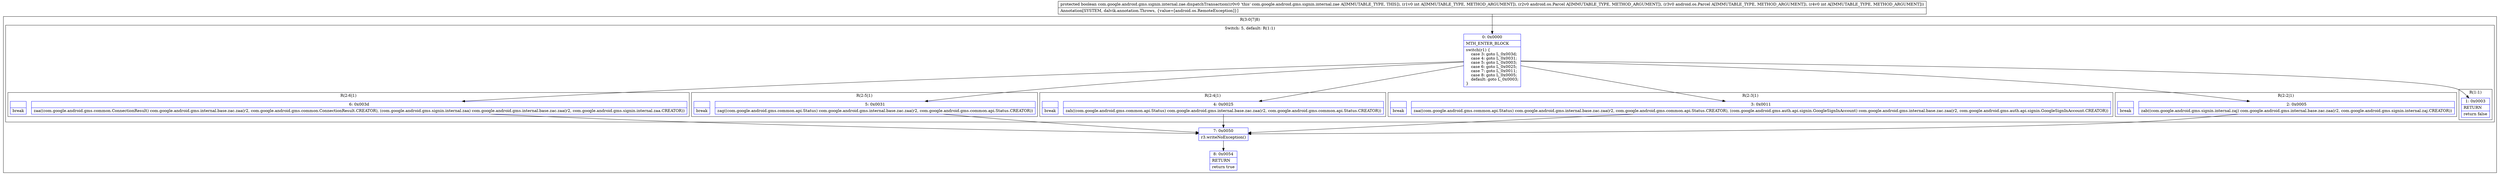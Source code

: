 digraph "CFG forcom.google.android.gms.signin.internal.zae.dispatchTransaction(ILandroid\/os\/Parcel;Landroid\/os\/Parcel;I)Z" {
subgraph cluster_Region_74203568 {
label = "R(3:0|7|8)";
node [shape=record,color=blue];
subgraph cluster_SwitchRegion_214217289 {
label = "Switch: 5, default: R(1:1)";
node [shape=record,color=blue];
Node_0 [shape=record,label="{0\:\ 0x0000|MTH_ENTER_BLOCK\l|switch(r1) \{\l    case 3: goto L_0x003d;\l    case 4: goto L_0x0031;\l    case 5: goto L_0x0003;\l    case 6: goto L_0x0025;\l    case 7: goto L_0x0011;\l    case 8: goto L_0x0005;\l    default: goto L_0x0003;\l\}\l}"];
subgraph cluster_Region_226190269 {
label = "R(2:6|1)";
node [shape=record,color=blue];
Node_6 [shape=record,label="{6\:\ 0x003d|zaa((com.google.android.gms.common.ConnectionResult) com.google.android.gms.internal.base.zac.zaa(r2, com.google.android.gms.common.ConnectionResult.CREATOR), (com.google.android.gms.signin.internal.zaa) com.google.android.gms.internal.base.zac.zaa(r2, com.google.android.gms.signin.internal.zaa.CREATOR))\l}"];
Node_InsnContainer_255144406 [shape=record,label="{|break\l}"];
}
subgraph cluster_Region_1764921409 {
label = "R(2:5|1)";
node [shape=record,color=blue];
Node_5 [shape=record,label="{5\:\ 0x0031|zag((com.google.android.gms.common.api.Status) com.google.android.gms.internal.base.zac.zaa(r2, com.google.android.gms.common.api.Status.CREATOR))\l}"];
Node_InsnContainer_1078800852 [shape=record,label="{|break\l}"];
}
subgraph cluster_Region_385733867 {
label = "R(2:4|1)";
node [shape=record,color=blue];
Node_4 [shape=record,label="{4\:\ 0x0025|zah((com.google.android.gms.common.api.Status) com.google.android.gms.internal.base.zac.zaa(r2, com.google.android.gms.common.api.Status.CREATOR))\l}"];
Node_InsnContainer_820051043 [shape=record,label="{|break\l}"];
}
subgraph cluster_Region_1303237286 {
label = "R(2:3|1)";
node [shape=record,color=blue];
Node_3 [shape=record,label="{3\:\ 0x0011|zaa((com.google.android.gms.common.api.Status) com.google.android.gms.internal.base.zac.zaa(r2, com.google.android.gms.common.api.Status.CREATOR), (com.google.android.gms.auth.api.signin.GoogleSignInAccount) com.google.android.gms.internal.base.zac.zaa(r2, com.google.android.gms.auth.api.signin.GoogleSignInAccount.CREATOR))\l}"];
Node_InsnContainer_1682413910 [shape=record,label="{|break\l}"];
}
subgraph cluster_Region_476402617 {
label = "R(2:2|1)";
node [shape=record,color=blue];
Node_2 [shape=record,label="{2\:\ 0x0005|zab((com.google.android.gms.signin.internal.zaj) com.google.android.gms.internal.base.zac.zaa(r2, com.google.android.gms.signin.internal.zaj.CREATOR))\l}"];
Node_InsnContainer_726771634 [shape=record,label="{|break\l}"];
}
subgraph cluster_Region_147482780 {
label = "R(1:1)";
node [shape=record,color=blue];
Node_1 [shape=record,label="{1\:\ 0x0003|RETURN\l|return false\l}"];
}
}
Node_7 [shape=record,label="{7\:\ 0x0050|r3.writeNoException()\l}"];
Node_8 [shape=record,label="{8\:\ 0x0054|RETURN\l|return true\l}"];
}
MethodNode[shape=record,label="{protected boolean com.google.android.gms.signin.internal.zae.dispatchTransaction((r0v0 'this' com.google.android.gms.signin.internal.zae A[IMMUTABLE_TYPE, THIS]), (r1v0 int A[IMMUTABLE_TYPE, METHOD_ARGUMENT]), (r2v0 android.os.Parcel A[IMMUTABLE_TYPE, METHOD_ARGUMENT]), (r3v0 android.os.Parcel A[IMMUTABLE_TYPE, METHOD_ARGUMENT]), (r4v0 int A[IMMUTABLE_TYPE, METHOD_ARGUMENT]))  | Annotation[SYSTEM, dalvik.annotation.Throws, \{value=[android.os.RemoteException]\}]\l}"];
MethodNode -> Node_0;
Node_0 -> Node_1;
Node_0 -> Node_2;
Node_0 -> Node_3;
Node_0 -> Node_4;
Node_0 -> Node_5;
Node_0 -> Node_6;
Node_6 -> Node_7;
Node_5 -> Node_7;
Node_4 -> Node_7;
Node_3 -> Node_7;
Node_2 -> Node_7;
Node_7 -> Node_8;
}

